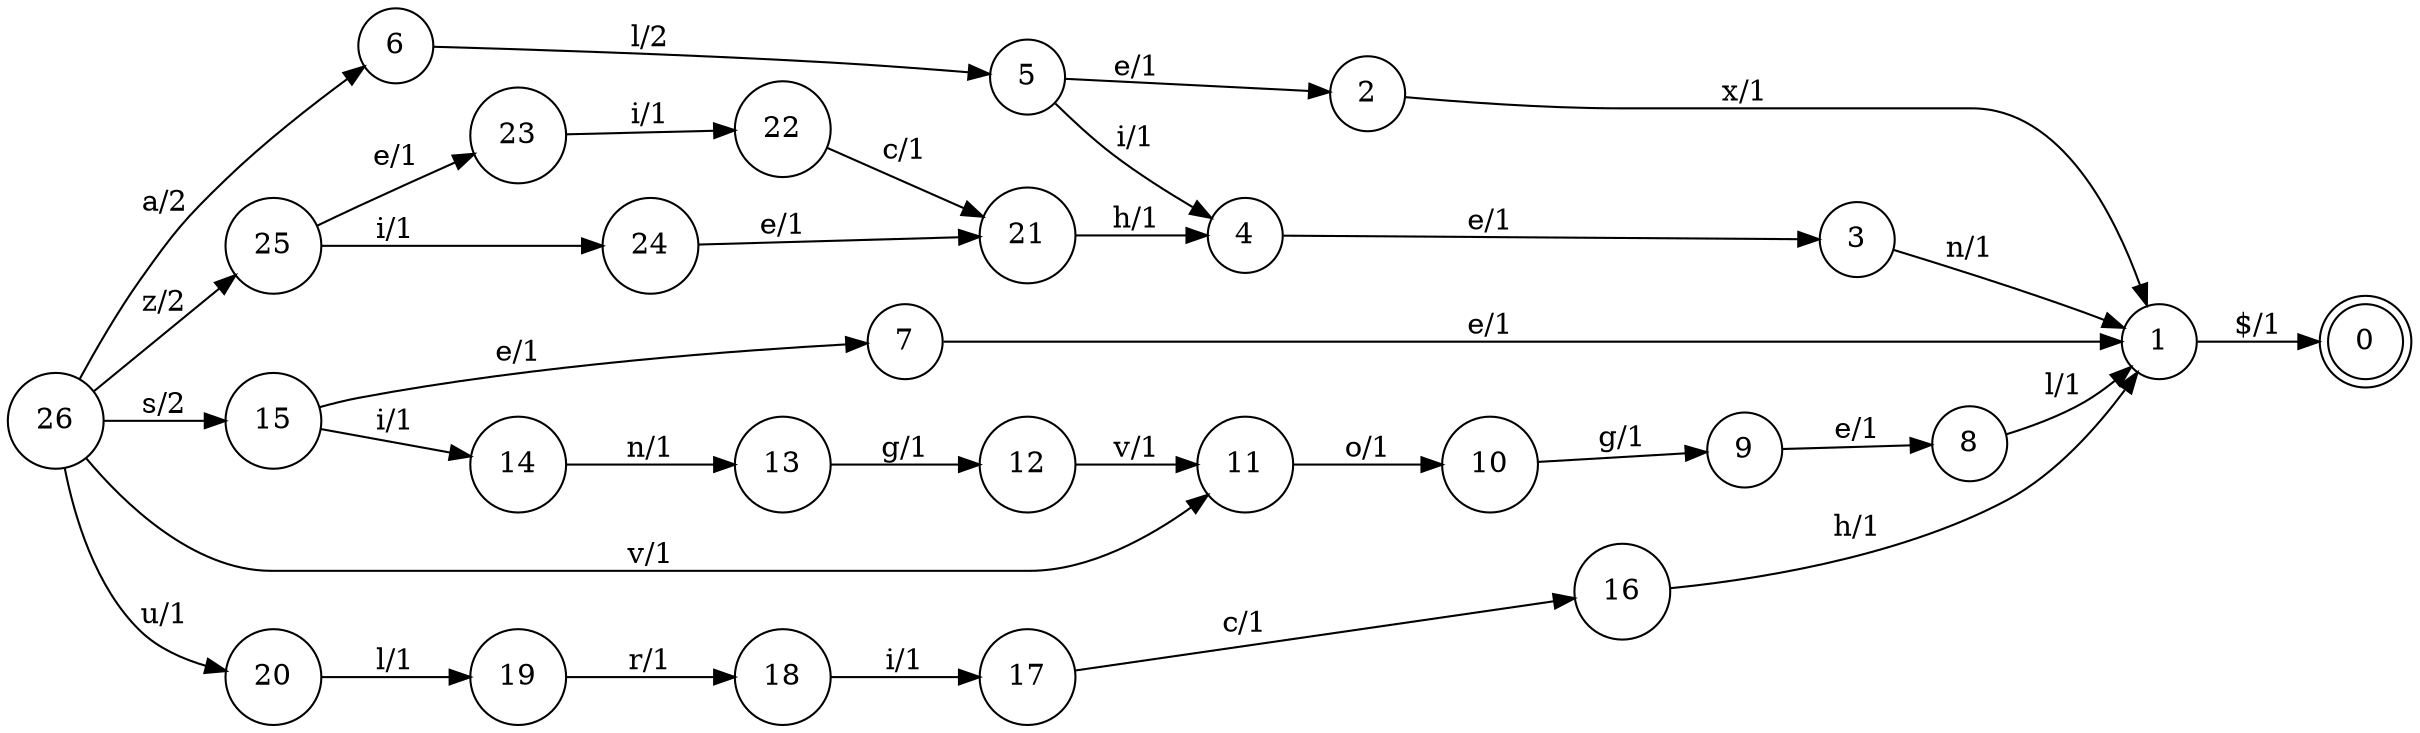 digraph finite_state_machine {
rankdir=LR
node [shape = doublecircle]; 0;
node [shape = circle];
1 -> 0 [ label="\$/1" ];
2 -> 1 [ label="x/1" ];
3 -> 1 [ label="n/1" ];
4 -> 3 [ label="e/1" ];
5 -> 4 [ label="i/1" ];
5 -> 2 [ label="e/1" ];
6 -> 5 [ label="l/2" ];
7 -> 1 [ label="e/1" ];
8 -> 1 [ label="l/1" ];
9 -> 8 [ label="e/1" ];
10 -> 9 [ label="g/1" ];
11 -> 10 [ label="o/1" ];
12 -> 11 [ label="v/1" ];
13 -> 12 [ label="g/1" ];
14 -> 13 [ label="n/1" ];
15 -> 14 [ label="i/1" ];
15 -> 7 [ label="e/1" ];
16 -> 1 [ label="h/1" ];
17 -> 16 [ label="c/1" ];
18 -> 17 [ label="i/1" ];
19 -> 18 [ label="r/1" ];
20 -> 19 [ label="l/1" ];
21 -> 4 [ label="h/1" ];
22 -> 21 [ label="c/1" ];
23 -> 22 [ label="i/1" ];
24 -> 21 [ label="e/1" ];
25 -> 24 [ label="i/1" ];
25 -> 23 [ label="e/1" ];
26 -> 25 [ label="z/2" ];
26 -> 11 [ label="v/1" ];
26 -> 20 [ label="u/1" ];
26 -> 15 [ label="s/2" ];
26 -> 6 [ label="a/2" ];
}
